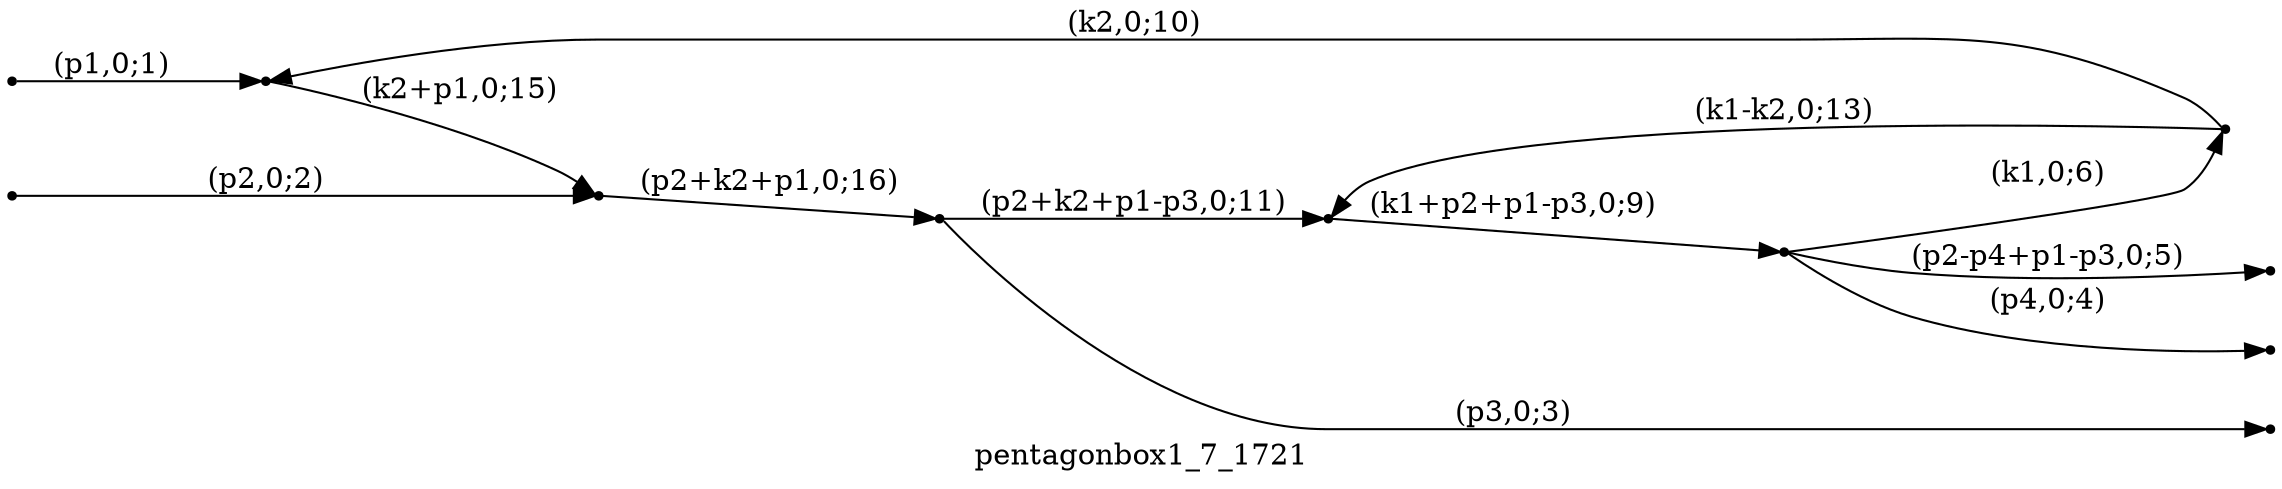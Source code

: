 digraph pentagonbox1_7_1721 {
  label="pentagonbox1_7_1721";
  rankdir="LR";
  subgraph edges {
    -1 -> 5 [label="(p1,0;1)"];
    -2 -> 6 [label="(p2,0;2)"];
    3 -> -3 [label="(p3,0;3)"];
    1 -> -4 [label="(p4,0;4)"];
    1 -> -5 [label="(p2-p4+p1-p3,0;5)"];
    1 -> 2 [label="(k1,0;6)"];
    4 -> 1 [label="(k1+p2+p1-p3,0;9)"];
    2 -> 5 [label="(k2,0;10)"];
    3 -> 4 [label="(p2+k2+p1-p3,0;11)"];
    2 -> 4 [label="(k1-k2,0;13)"];
    5 -> 6 [label="(k2+p1,0;15)"];
    6 -> 3 [label="(p2+k2+p1,0;16)"];
  }
  subgraph incoming { rank="source"; -1; -2; }
  subgraph outgoing { rank="sink"; -3; -4; -5; }
-5 [shape=point];
-4 [shape=point];
-3 [shape=point];
-2 [shape=point];
-1 [shape=point];
1 [shape=point];
2 [shape=point];
3 [shape=point];
4 [shape=point];
5 [shape=point];
6 [shape=point];
}

